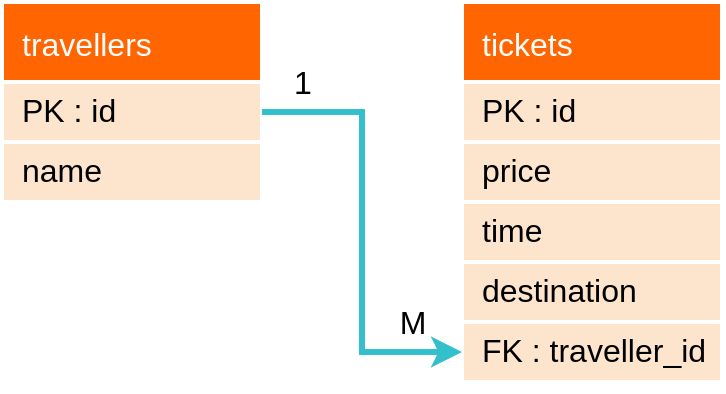 <mxfile version="16.2.7" type="github">
  <diagram id="Arsce1lhnxzf3GvLfII_" name="第1頁">
    <mxGraphModel dx="1422" dy="744" grid="1" gridSize="10" guides="1" tooltips="1" connect="1" arrows="1" fold="1" page="1" pageScale="1" pageWidth="1169" pageHeight="827" math="0" shadow="0">
      <root>
        <mxCell id="0" />
        <mxCell id="1" parent="0" />
        <mxCell id="FeWT-kClf4YKD-GhPPuV-12" value="travellers" style="swimlane;fontStyle=0;childLayout=stackLayout;horizontal=1;startSize=40;horizontalStack=0;resizeParent=1;resizeParentMax=0;resizeLast=0;collapsible=1;marginBottom=0;align=left;fontSize=16;fontColor=#FFFFFF;fillColor=#FF6602;spacing=0;strokeColor=#FFFFFF;strokeWidth=2;spacingLeft=10;" vertex="1" parent="1">
          <mxGeometry x="150" y="220" width="130" height="100" as="geometry">
            <mxRectangle x="150" y="220" width="110" height="40" as="alternateBounds" />
          </mxGeometry>
        </mxCell>
        <mxCell id="FeWT-kClf4YKD-GhPPuV-20" value="PK : id" style="text;strokeColor=#FFFFFF;fillColor=#FDE5CD;spacingLeft=10;spacingRight=0;overflow=hidden;rotatable=0;points=[[0,0.5],[1,0.5]];portConstraint=eastwest;fontSize=16;strokeWidth=2;perimeterSpacing=0;sketch=0;shadow=0;rounded=0;glass=0;spacing=0;fontStyle=0" vertex="1" parent="FeWT-kClf4YKD-GhPPuV-12">
          <mxGeometry y="40" width="130" height="30" as="geometry" />
        </mxCell>
        <mxCell id="FeWT-kClf4YKD-GhPPuV-13" value="name" style="text;strokeColor=#FFFFFF;fillColor=#FDE5CD;spacingLeft=10;spacingRight=0;overflow=hidden;rotatable=0;points=[[0,0.5],[1,0.5]];portConstraint=eastwest;fontSize=16;strokeWidth=2;sketch=0;shadow=0;rounded=0;glass=0;spacing=0;" vertex="1" parent="FeWT-kClf4YKD-GhPPuV-12">
          <mxGeometry y="70" width="130" height="30" as="geometry" />
        </mxCell>
        <mxCell id="FeWT-kClf4YKD-GhPPuV-21" value="tickets" style="swimlane;fontStyle=0;childLayout=stackLayout;horizontal=1;startSize=40;horizontalStack=0;resizeParent=1;resizeParentMax=0;resizeLast=0;collapsible=1;marginBottom=0;align=left;fontSize=16;fontColor=#FFFFFF;fillColor=#FF6602;spacing=0;strokeColor=#FFFFFF;strokeWidth=2;spacingLeft=10;" vertex="1" parent="1">
          <mxGeometry x="380" y="220" width="130" height="190" as="geometry">
            <mxRectangle x="150" y="220" width="110" height="40" as="alternateBounds" />
          </mxGeometry>
        </mxCell>
        <mxCell id="FeWT-kClf4YKD-GhPPuV-22" value="PK : id" style="text;strokeColor=#FFFFFF;fillColor=#FDE5CD;spacingLeft=10;spacingRight=0;overflow=hidden;rotatable=0;points=[[0,0.5],[1,0.5]];portConstraint=eastwest;fontSize=16;strokeWidth=2;perimeterSpacing=0;sketch=0;shadow=0;rounded=0;glass=0;spacing=0;fontStyle=0" vertex="1" parent="FeWT-kClf4YKD-GhPPuV-21">
          <mxGeometry y="40" width="130" height="30" as="geometry" />
        </mxCell>
        <mxCell id="FeWT-kClf4YKD-GhPPuV-23" value="price" style="text;strokeColor=#FFFFFF;fillColor=#FDE5CD;spacingLeft=10;spacingRight=0;overflow=hidden;rotatable=0;points=[[0,0.5],[1,0.5]];portConstraint=eastwest;fontSize=16;strokeWidth=2;sketch=0;shadow=0;rounded=0;glass=0;spacing=0;" vertex="1" parent="FeWT-kClf4YKD-GhPPuV-21">
          <mxGeometry y="70" width="130" height="30" as="geometry" />
        </mxCell>
        <mxCell id="FeWT-kClf4YKD-GhPPuV-56" value="time" style="text;strokeColor=#FFFFFF;fillColor=#FDE5CD;spacingLeft=10;spacingRight=0;overflow=hidden;rotatable=0;points=[[0,0.5],[1,0.5]];portConstraint=eastwest;fontSize=16;strokeWidth=2;sketch=0;shadow=0;rounded=0;glass=0;spacing=0;" vertex="1" parent="FeWT-kClf4YKD-GhPPuV-21">
          <mxGeometry y="100" width="130" height="30" as="geometry" />
        </mxCell>
        <mxCell id="FeWT-kClf4YKD-GhPPuV-57" value="destination" style="text;strokeColor=#FFFFFF;fillColor=#FDE5CD;spacingLeft=10;spacingRight=0;overflow=hidden;rotatable=0;points=[[0,0.5],[1,0.5]];portConstraint=eastwest;fontSize=16;strokeWidth=2;sketch=0;shadow=0;rounded=0;glass=0;spacing=0;" vertex="1" parent="FeWT-kClf4YKD-GhPPuV-21">
          <mxGeometry y="130" width="130" height="30" as="geometry" />
        </mxCell>
        <mxCell id="FeWT-kClf4YKD-GhPPuV-51" value="FK : traveller_id" style="text;strokeColor=#FFFFFF;fillColor=#FDE5CD;spacingLeft=10;spacingRight=0;overflow=hidden;rotatable=0;points=[[0,0.5],[1,0.5]];portConstraint=eastwest;fontSize=16;strokeWidth=2;sketch=0;shadow=0;rounded=0;glass=0;spacing=0;" vertex="1" parent="FeWT-kClf4YKD-GhPPuV-21">
          <mxGeometry y="160" width="130" height="30" as="geometry" />
        </mxCell>
        <mxCell id="FeWT-kClf4YKD-GhPPuV-58" style="edgeStyle=orthogonalEdgeStyle;rounded=0;orthogonalLoop=1;jettySize=auto;html=1;fontSize=16;fontColor=#FFFFFF;strokeWidth=3;strokeColor=#33BFCC;" edge="1" parent="1" source="FeWT-kClf4YKD-GhPPuV-20" target="FeWT-kClf4YKD-GhPPuV-51">
          <mxGeometry relative="1" as="geometry" />
        </mxCell>
        <mxCell id="FeWT-kClf4YKD-GhPPuV-59" value="&lt;div&gt;1&lt;/div&gt;" style="text;html=1;align=center;verticalAlign=middle;resizable=0;points=[];autosize=1;strokeColor=none;fillColor=none;fontSize=16;fontColor=#000000;" vertex="1" parent="1">
          <mxGeometry x="290" y="250" width="20" height="20" as="geometry" />
        </mxCell>
        <mxCell id="FeWT-kClf4YKD-GhPPuV-60" value="M" style="text;html=1;align=center;verticalAlign=middle;resizable=0;points=[];autosize=1;strokeColor=none;fillColor=none;fontSize=16;fontColor=#000000;" vertex="1" parent="1">
          <mxGeometry x="340" y="370" width="30" height="20" as="geometry" />
        </mxCell>
      </root>
    </mxGraphModel>
  </diagram>
</mxfile>
